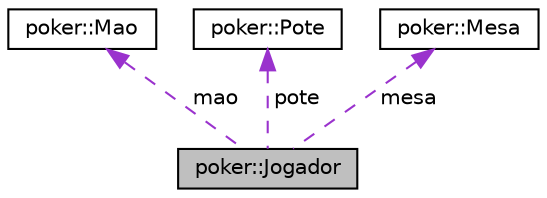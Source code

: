 digraph "poker::Jogador"
{
  edge [fontname="Helvetica",fontsize="10",labelfontname="Helvetica",labelfontsize="10"];
  node [fontname="Helvetica",fontsize="10",shape=record];
  Node2 [label="poker::Jogador",height=0.2,width=0.4,color="black", fillcolor="grey75", style="filled", fontcolor="black"];
  Node3 -> Node2 [dir="back",color="darkorchid3",fontsize="10",style="dashed",label=" mao" ,fontname="Helvetica"];
  Node3 [label="poker::Mao",height=0.2,width=0.4,color="black", fillcolor="white", style="filled",URL="$classpoker_1_1Mao.html"];
  Node4 -> Node2 [dir="back",color="darkorchid3",fontsize="10",style="dashed",label=" pote" ,fontname="Helvetica"];
  Node4 [label="poker::Pote",height=0.2,width=0.4,color="black", fillcolor="white", style="filled",URL="$classpoker_1_1Pote.html"];
  Node5 -> Node2 [dir="back",color="darkorchid3",fontsize="10",style="dashed",label=" mesa" ,fontname="Helvetica"];
  Node5 [label="poker::Mesa",height=0.2,width=0.4,color="black", fillcolor="white", style="filled",URL="$classpoker_1_1Mesa.html"];
}
